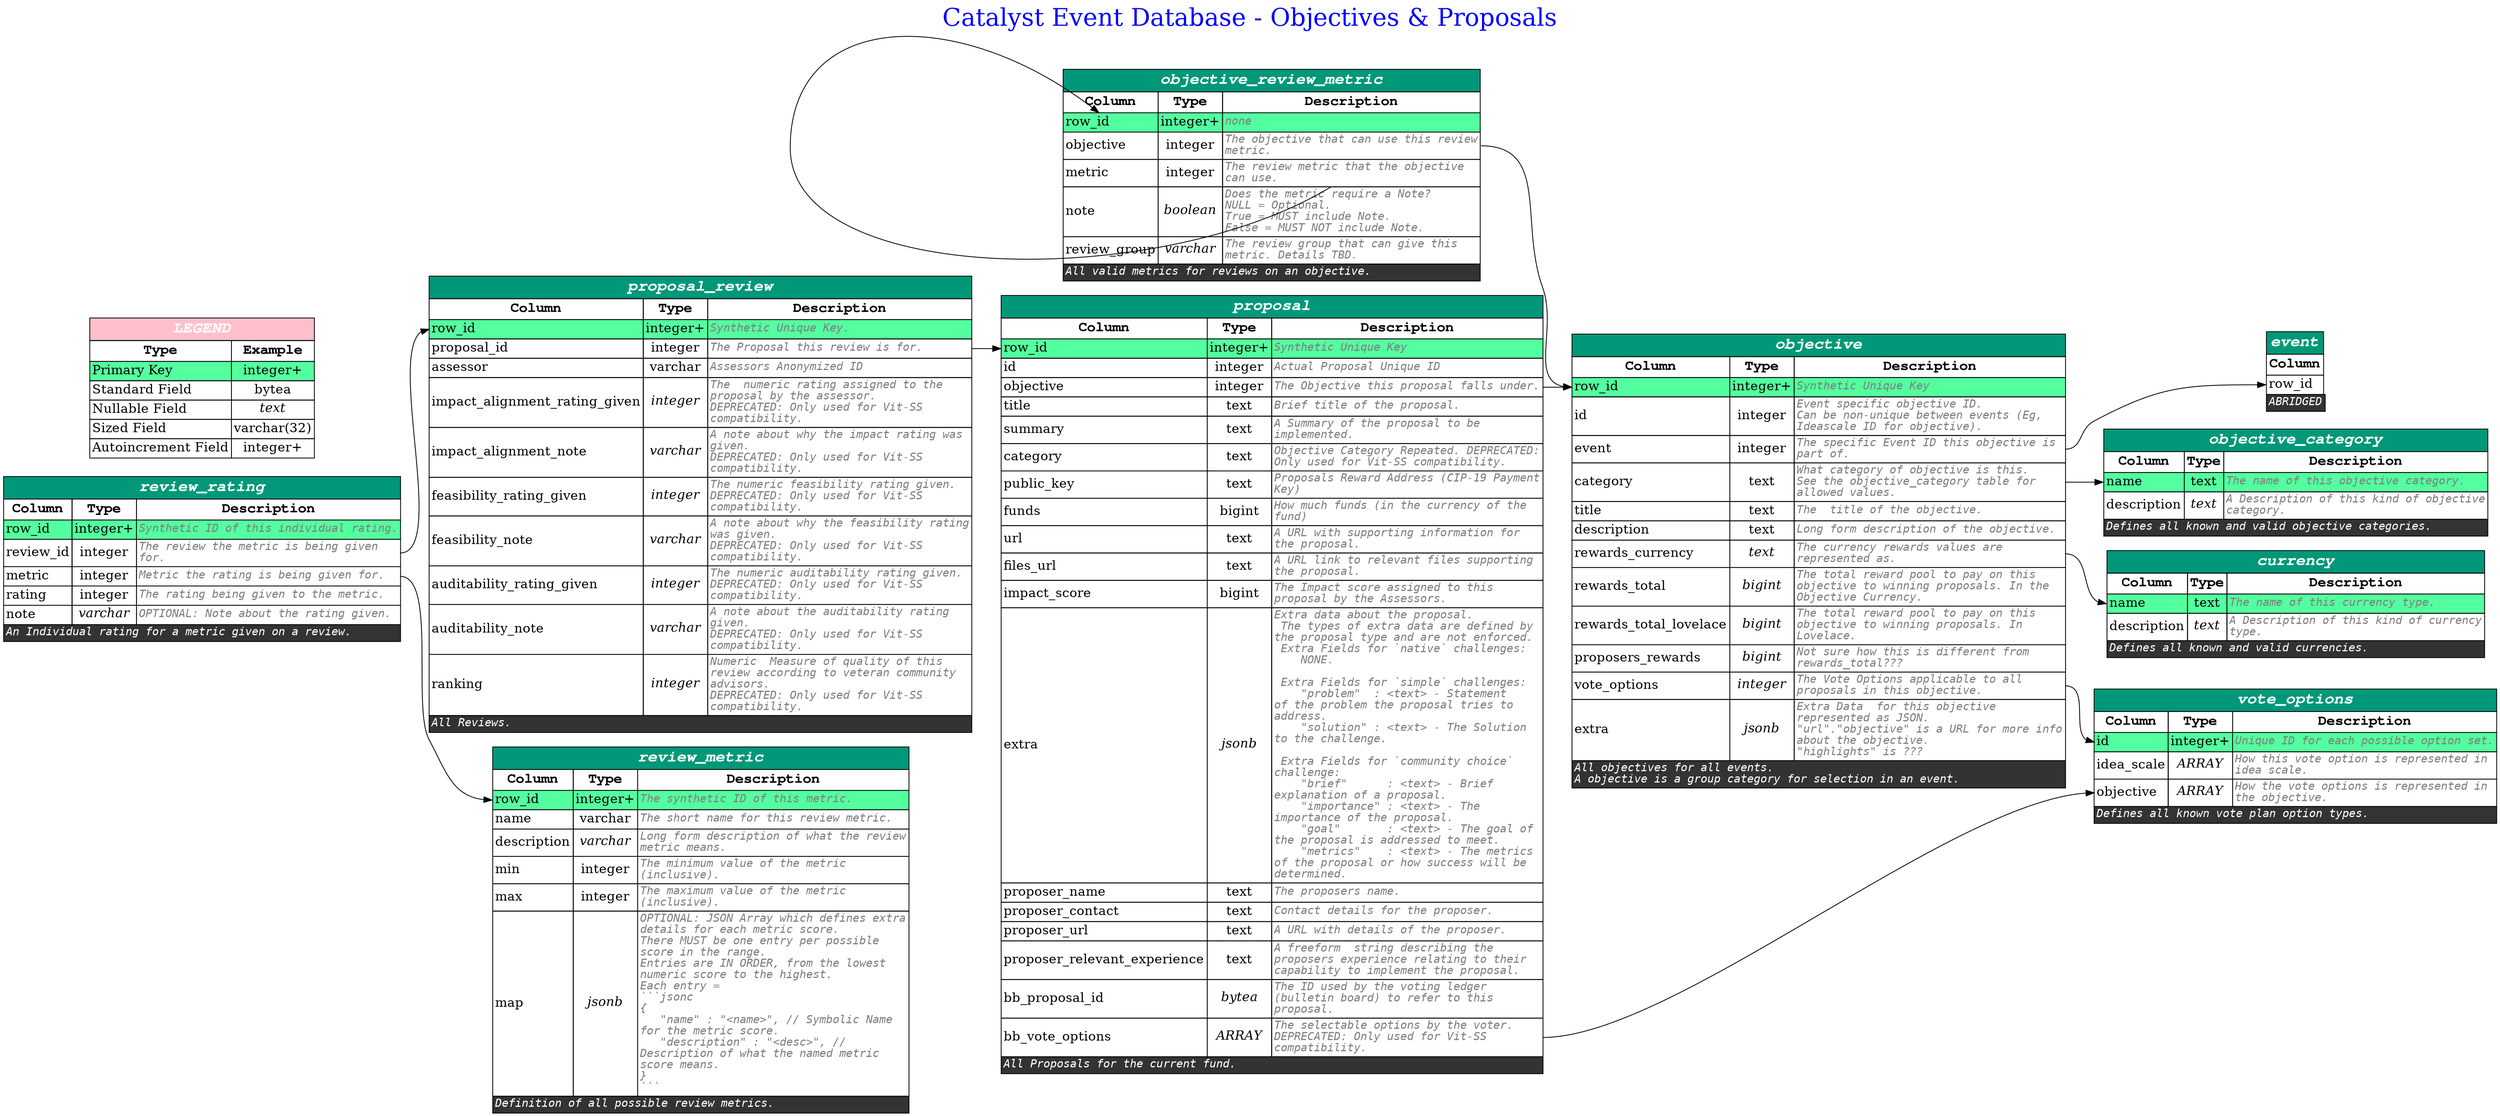 digraph erd {

    
    label = "Catalyst Event Database - Objectives & Proposals"
    labelloc = t
    fontsize = 30
    fontcolor = blue
    

    graph [
        rankdir = "LR"
    ];

    node [
        fontsize = "16"
        shape = "plaintext"
    ];

    edge [
    ];

    
        

    "currency" [shape=plain label=<
        <table border='0' cellborder='1' cellspacing='0' >
            <tr>
                <td colspan='3' bgcolor='#009879' port='__title'><font color='white' face='Courier bold italic' point-size='20'><b>currency</b></font></td>
            </tr>
            <tr>
                <td><font color='black' face='Courier bold' point-size='18' ><b>Column</b></font></td>
                <td><font color='black' face='Courier bold' point-size='18' ><b>Type</b></font></td>
                <td><font color='black' face='Courier bold' point-size='18' ><b>Description</b></font></td>
            </tr>

            
            <tr>
                <td port="name" bgcolor="seagreen1" align='text'><font>name</font><br align='left'/></td>
                <td  bgcolor="seagreen1" ><font>text</font></td>
                <td port="name_out" bgcolor="seagreen1" align='text'><font color='grey50' face='Monospace' point-size='14' ><i>The name of this currency type.</i><br align="left"/></font></td>
            </tr>
            
            <tr>
                <td port="description"  align='text'><font>description</font><br align='left'/></td>
                <td   ><font><i>text</i></font></td>
                <td port="description_out"  align='text'><font color='grey50' face='Monospace' point-size='14' ><i>A Description of this kind of currency<br align='left'/>type.</i><br align="left"/></font></td>
            </tr>
            

            
            <tr>
                <td colspan='3' bgcolor="grey20" align='text'><font color='white' face='Monospace' point-size='14'><i>Defines all known and valid currencies.</i><br align="left"/></font></td>
            </tr>
            

        </table>
    >];

        
    
        

    "objective" [shape=plain label=<
        <table border='0' cellborder='1' cellspacing='0' >
            <tr>
                <td colspan='3' bgcolor='#009879' port='__title'><font color='white' face='Courier bold italic' point-size='20'><b>objective</b></font></td>
            </tr>
            <tr>
                <td><font color='black' face='Courier bold' point-size='18' ><b>Column</b></font></td>
                <td><font color='black' face='Courier bold' point-size='18' ><b>Type</b></font></td>
                <td><font color='black' face='Courier bold' point-size='18' ><b>Description</b></font></td>
            </tr>

            
            <tr>
                <td port="row_id" bgcolor="seagreen1" align='text'><font>row_id</font><br align='left'/></td>
                <td  bgcolor="seagreen1" ><font>integer+</font></td>
                <td port="row_id_out" bgcolor="seagreen1" align='text'><font color='grey50' face='Monospace' point-size='14' ><i>Synthetic Unique Key</i><br align="left"/></font></td>
            </tr>
            
            <tr>
                <td port="id"  align='text'><font>id</font><br align='left'/></td>
                <td   ><font>integer</font></td>
                <td port="id_out"  align='text'><font color='grey50' face='Monospace' point-size='14' ><i>Event specific objective ID.<br align='left'/>Can be non-unique between events (Eg,<br align='left'/>Ideascale ID for objective).</i><br align="left"/></font></td>
            </tr>
            
            <tr>
                <td port="event"  align='text'><font>event</font><br align='left'/></td>
                <td   ><font>integer</font></td>
                <td port="event_out"  align='text'><font color='grey50' face='Monospace' point-size='14' ><i>The specific Event ID this objective is<br align='left'/>part of.</i><br align="left"/></font></td>
            </tr>
            
            <tr>
                <td port="category"  align='text'><font>category</font><br align='left'/></td>
                <td   ><font>text</font></td>
                <td port="category_out"  align='text'><font color='grey50' face='Monospace' point-size='14' ><i>What category of objective is this.<br align='left'/>See the objective_category table for<br align='left'/>allowed values.</i><br align="left"/></font></td>
            </tr>
            
            <tr>
                <td port="title"  align='text'><font>title</font><br align='left'/></td>
                <td   ><font>text</font></td>
                <td port="title_out"  align='text'><font color='grey50' face='Monospace' point-size='14' ><i>The  title of the objective.</i><br align="left"/></font></td>
            </tr>
            
            <tr>
                <td port="description"  align='text'><font>description</font><br align='left'/></td>
                <td   ><font>text</font></td>
                <td port="description_out"  align='text'><font color='grey50' face='Monospace' point-size='14' ><i>Long form description of the objective.</i><br align="left"/></font></td>
            </tr>
            
            <tr>
                <td port="rewards_currency"  align='text'><font>rewards_currency</font><br align='left'/></td>
                <td   ><font><i>text</i></font></td>
                <td port="rewards_currency_out"  align='text'><font color='grey50' face='Monospace' point-size='14' ><i>The currency rewards values are<br align='left'/>represented as.</i><br align="left"/></font></td>
            </tr>
            
            <tr>
                <td port="rewards_total"  align='text'><font>rewards_total</font><br align='left'/></td>
                <td   ><font><i>bigint</i></font></td>
                <td port="rewards_total_out"  align='text'><font color='grey50' face='Monospace' point-size='14' ><i>The total reward pool to pay on this<br align='left'/>objective to winning proposals. In the<br align='left'/>Objective Currency.</i><br align="left"/></font></td>
            </tr>
            
            <tr>
                <td port="rewards_total_lovelace"  align='text'><font>rewards_total_lovelace</font><br align='left'/></td>
                <td   ><font><i>bigint</i></font></td>
                <td port="rewards_total_lovelace_out"  align='text'><font color='grey50' face='Monospace' point-size='14' ><i>The total reward pool to pay on this<br align='left'/>objective to winning proposals. In<br align='left'/>Lovelace.</i><br align="left"/></font></td>
            </tr>
            
            <tr>
                <td port="proposers_rewards"  align='text'><font>proposers_rewards</font><br align='left'/></td>
                <td   ><font><i>bigint</i></font></td>
                <td port="proposers_rewards_out"  align='text'><font color='grey50' face='Monospace' point-size='14' ><i>Not sure how this is different from<br align='left'/>rewards_total???</i><br align="left"/></font></td>
            </tr>
            
            <tr>
                <td port="vote_options"  align='text'><font>vote_options</font><br align='left'/></td>
                <td   ><font><i>integer</i></font></td>
                <td port="vote_options_out"  align='text'><font color='grey50' face='Monospace' point-size='14' ><i>The Vote Options applicable to all<br align='left'/>proposals in this objective.</i><br align="left"/></font></td>
            </tr>
            
            <tr>
                <td port="extra"  align='text'><font>extra</font><br align='left'/></td>
                <td   ><font><i>jsonb</i></font></td>
                <td port="extra_out"  align='text'><font color='grey50' face='Monospace' point-size='14' ><i>Extra Data  for this objective<br align='left'/>represented as JSON.<br align='left'/>&quot;url&quot;.&quot;objective&quot; is a URL for more info<br align='left'/>about the objective.<br align='left'/>&quot;highlights&quot; is ???</i><br align="left"/></font></td>
            </tr>
            

            
            <tr>
                <td colspan='3' bgcolor="grey20" align='text'><font color='white' face='Monospace' point-size='14'><i>All objectives for all events.<br align='left'/>A objective is a group category for selection in an event.</i><br align="left"/></font></td>
            </tr>
            

        </table>
    >];

        
    
        

    "objective_category" [shape=plain label=<
        <table border='0' cellborder='1' cellspacing='0' >
            <tr>
                <td colspan='3' bgcolor='#009879' port='__title'><font color='white' face='Courier bold italic' point-size='20'><b>objective_category</b></font></td>
            </tr>
            <tr>
                <td><font color='black' face='Courier bold' point-size='18' ><b>Column</b></font></td>
                <td><font color='black' face='Courier bold' point-size='18' ><b>Type</b></font></td>
                <td><font color='black' face='Courier bold' point-size='18' ><b>Description</b></font></td>
            </tr>

            
            <tr>
                <td port="name" bgcolor="seagreen1" align='text'><font>name</font><br align='left'/></td>
                <td  bgcolor="seagreen1" ><font>text</font></td>
                <td port="name_out" bgcolor="seagreen1" align='text'><font color='grey50' face='Monospace' point-size='14' ><i>The name of this objective category.</i><br align="left"/></font></td>
            </tr>
            
            <tr>
                <td port="description"  align='text'><font>description</font><br align='left'/></td>
                <td   ><font><i>text</i></font></td>
                <td port="description_out"  align='text'><font color='grey50' face='Monospace' point-size='14' ><i>A Description of this kind of objective<br align='left'/>category.</i><br align="left"/></font></td>
            </tr>
            

            
            <tr>
                <td colspan='3' bgcolor="grey20" align='text'><font color='white' face='Monospace' point-size='14'><i>Defines all known and valid objective categories.</i><br align="left"/></font></td>
            </tr>
            

        </table>
    >];

        
    
        

    "objective_review_metric" [shape=plain label=<
        <table border='0' cellborder='1' cellspacing='0' >
            <tr>
                <td colspan='3' bgcolor='#009879' port='__title'><font color='white' face='Courier bold italic' point-size='20'><b>objective_review_metric</b></font></td>
            </tr>
            <tr>
                <td><font color='black' face='Courier bold' point-size='18' ><b>Column</b></font></td>
                <td><font color='black' face='Courier bold' point-size='18' ><b>Type</b></font></td>
                <td><font color='black' face='Courier bold' point-size='18' ><b>Description</b></font></td>
            </tr>

            
            <tr>
                <td port="row_id" bgcolor="seagreen1" align='text'><font>row_id</font><br align='left'/></td>
                <td  bgcolor="seagreen1" ><font>integer+</font></td>
                <td port="row_id_out" bgcolor="seagreen1" align='text'><font color='grey50' face='Monospace' point-size='14' ><i>none</i><br align="left"/></font></td>
            </tr>
            
            <tr>
                <td port="objective"  align='text'><font>objective</font><br align='left'/></td>
                <td   ><font>integer</font></td>
                <td port="objective_out"  align='text'><font color='grey50' face='Monospace' point-size='14' ><i>The objective that can use this review<br align='left'/>metric.</i><br align="left"/></font></td>
            </tr>
            
            <tr>
                <td port="metric"  align='text'><font>metric</font><br align='left'/></td>
                <td   ><font>integer</font></td>
                <td port="metric_out"  align='text'><font color='grey50' face='Monospace' point-size='14' ><i>The review metric that the objective<br align='left'/>can use.</i><br align="left"/></font></td>
            </tr>
            
            <tr>
                <td port="note"  align='text'><font>note</font><br align='left'/></td>
                <td   ><font><i>boolean</i></font></td>
                <td port="note_out"  align='text'><font color='grey50' face='Monospace' point-size='14' ><i>Does the metric require a Note?<br align='left'/>NULL = Optional.<br align='left'/>True = MUST include Note.<br align='left'/>False = MUST NOT include Note.</i><br align="left"/></font></td>
            </tr>
            
            <tr>
                <td port="review_group"  align='text'><font>review_group</font><br align='left'/></td>
                <td   ><font><i>varchar</i></font></td>
                <td port="review_group_out"  align='text'><font color='grey50' face='Monospace' point-size='14' ><i>The review group that can give this<br align='left'/>metric. Details TBD.</i><br align="left"/></font></td>
            </tr>
            

            
            <tr>
                <td colspan='3' bgcolor="grey20" align='text'><font color='white' face='Monospace' point-size='14'><i>All valid metrics for reviews on an objective.</i><br align="left"/></font></td>
            </tr>
            

        </table>
    >];

        
    
        

    "proposal" [shape=plain label=<
        <table border='0' cellborder='1' cellspacing='0' >
            <tr>
                <td colspan='3' bgcolor='#009879' port='__title'><font color='white' face='Courier bold italic' point-size='20'><b>proposal</b></font></td>
            </tr>
            <tr>
                <td><font color='black' face='Courier bold' point-size='18' ><b>Column</b></font></td>
                <td><font color='black' face='Courier bold' point-size='18' ><b>Type</b></font></td>
                <td><font color='black' face='Courier bold' point-size='18' ><b>Description</b></font></td>
            </tr>

            
            <tr>
                <td port="row_id" bgcolor="seagreen1" align='text'><font>row_id</font><br align='left'/></td>
                <td  bgcolor="seagreen1" ><font>integer+</font></td>
                <td port="row_id_out" bgcolor="seagreen1" align='text'><font color='grey50' face='Monospace' point-size='14' ><i>Synthetic Unique Key</i><br align="left"/></font></td>
            </tr>
            
            <tr>
                <td port="id"  align='text'><font>id</font><br align='left'/></td>
                <td   ><font>integer</font></td>
                <td port="id_out"  align='text'><font color='grey50' face='Monospace' point-size='14' ><i>Actual Proposal Unique ID</i><br align="left"/></font></td>
            </tr>
            
            <tr>
                <td port="objective"  align='text'><font>objective</font><br align='left'/></td>
                <td   ><font>integer</font></td>
                <td port="objective_out"  align='text'><font color='grey50' face='Monospace' point-size='14' ><i>The Objective this proposal falls under.</i><br align="left"/></font></td>
            </tr>
            
            <tr>
                <td port="title"  align='text'><font>title</font><br align='left'/></td>
                <td   ><font>text</font></td>
                <td port="title_out"  align='text'><font color='grey50' face='Monospace' point-size='14' ><i>Brief title of the proposal.</i><br align="left"/></font></td>
            </tr>
            
            <tr>
                <td port="summary"  align='text'><font>summary</font><br align='left'/></td>
                <td   ><font>text</font></td>
                <td port="summary_out"  align='text'><font color='grey50' face='Monospace' point-size='14' ><i>A Summary of the proposal to be<br align='left'/>implemented.</i><br align="left"/></font></td>
            </tr>
            
            <tr>
                <td port="category"  align='text'><font>category</font><br align='left'/></td>
                <td   ><font>text</font></td>
                <td port="category_out"  align='text'><font color='grey50' face='Monospace' point-size='14' ><i>Objective Category Repeated. DEPRECATED:<br align='left'/>Only used for Vit-SS compatibility.</i><br align="left"/></font></td>
            </tr>
            
            <tr>
                <td port="public_key"  align='text'><font>public_key</font><br align='left'/></td>
                <td   ><font>text</font></td>
                <td port="public_key_out"  align='text'><font color='grey50' face='Monospace' point-size='14' ><i>Proposals Reward Address (CIP-19 Payment<br align='left'/>Key)</i><br align="left"/></font></td>
            </tr>
            
            <tr>
                <td port="funds"  align='text'><font>funds</font><br align='left'/></td>
                <td   ><font>bigint</font></td>
                <td port="funds_out"  align='text'><font color='grey50' face='Monospace' point-size='14' ><i>How much funds (in the currency of the<br align='left'/>fund)</i><br align="left"/></font></td>
            </tr>
            
            <tr>
                <td port="url"  align='text'><font>url</font><br align='left'/></td>
                <td   ><font>text</font></td>
                <td port="url_out"  align='text'><font color='grey50' face='Monospace' point-size='14' ><i>A URL with supporting information for<br align='left'/>the proposal.</i><br align="left"/></font></td>
            </tr>
            
            <tr>
                <td port="files_url"  align='text'><font>files_url</font><br align='left'/></td>
                <td   ><font>text</font></td>
                <td port="files_url_out"  align='text'><font color='grey50' face='Monospace' point-size='14' ><i>A URL link to relevant files supporting<br align='left'/>the proposal.</i><br align="left"/></font></td>
            </tr>
            
            <tr>
                <td port="impact_score"  align='text'><font>impact_score</font><br align='left'/></td>
                <td   ><font>bigint</font></td>
                <td port="impact_score_out"  align='text'><font color='grey50' face='Monospace' point-size='14' ><i>The Impact score assigned to this<br align='left'/>proposal by the Assessors.</i><br align="left"/></font></td>
            </tr>
            
            <tr>
                <td port="extra"  align='text'><font>extra</font><br align='left'/></td>
                <td   ><font><i>jsonb</i></font></td>
                <td port="extra_out"  align='text'><font color='grey50' face='Monospace' point-size='14' ><i>Extra data about the proposal.<br align='left'/> The types of extra data are defined by<br align='left'/>the proposal type and are not enforced.<br align='left'/> Extra Fields for `native` challenges:<br align='left'/>    NONE.<br align='left'/><br align='left'/> Extra Fields for `simple` challenges:<br align='left'/>    &quot;problem&quot;  : &lt;text&gt; - Statement<br align='left'/>of the problem the proposal tries to<br align='left'/>address.<br align='left'/>    &quot;solution&quot; : &lt;text&gt; - The Solution<br align='left'/>to the challenge.<br align='left'/><br align='left'/> Extra Fields for `community choice`<br align='left'/>challenge:<br align='left'/>    &quot;brief&quot;      : &lt;text&gt; - Brief<br align='left'/>explanation of a proposal.<br align='left'/>    &quot;importance&quot; : &lt;text&gt; - The<br align='left'/>importance of the proposal.<br align='left'/>    &quot;goal&quot;       : &lt;text&gt; - The goal of<br align='left'/>the proposal is addressed to meet.<br align='left'/>    &quot;metrics&quot;    : &lt;text&gt; - The metrics<br align='left'/>of the proposal or how success will be<br align='left'/>determined.</i><br align="left"/></font></td>
            </tr>
            
            <tr>
                <td port="proposer_name"  align='text'><font>proposer_name</font><br align='left'/></td>
                <td   ><font>text</font></td>
                <td port="proposer_name_out"  align='text'><font color='grey50' face='Monospace' point-size='14' ><i>The proposers name.</i><br align="left"/></font></td>
            </tr>
            
            <tr>
                <td port="proposer_contact"  align='text'><font>proposer_contact</font><br align='left'/></td>
                <td   ><font>text</font></td>
                <td port="proposer_contact_out"  align='text'><font color='grey50' face='Monospace' point-size='14' ><i>Contact details for the proposer.</i><br align="left"/></font></td>
            </tr>
            
            <tr>
                <td port="proposer_url"  align='text'><font>proposer_url</font><br align='left'/></td>
                <td   ><font>text</font></td>
                <td port="proposer_url_out"  align='text'><font color='grey50' face='Monospace' point-size='14' ><i>A URL with details of the proposer.</i><br align="left"/></font></td>
            </tr>
            
            <tr>
                <td port="proposer_relevant_experience"  align='text'><font>proposer_relevant_experience</font><br align='left'/></td>
                <td   ><font>text</font></td>
                <td port="proposer_relevant_experience_out"  align='text'><font color='grey50' face='Monospace' point-size='14' ><i>A freeform  string describing the<br align='left'/>proposers experience relating to their<br align='left'/>capability to implement the proposal.</i><br align="left"/></font></td>
            </tr>
            
            <tr>
                <td port="bb_proposal_id"  align='text'><font>bb_proposal_id</font><br align='left'/></td>
                <td   ><font><i>bytea</i></font></td>
                <td port="bb_proposal_id_out"  align='text'><font color='grey50' face='Monospace' point-size='14' ><i>The ID used by the voting ledger<br align='left'/>(bulletin board) to refer to this<br align='left'/>proposal.</i><br align="left"/></font></td>
            </tr>
            
            <tr>
                <td port="bb_vote_options"  align='text'><font>bb_vote_options</font><br align='left'/></td>
                <td   ><font><i>ARRAY</i></font></td>
                <td port="bb_vote_options_out"  align='text'><font color='grey50' face='Monospace' point-size='14' ><i>The selectable options by the voter.<br align='left'/>DEPRECATED: Only used for Vit-SS<br align='left'/>compatibility.</i><br align="left"/></font></td>
            </tr>
            

            
            <tr>
                <td colspan='3' bgcolor="grey20" align='text'><font color='white' face='Monospace' point-size='14'><i>All Proposals for the current fund.</i><br align="left"/></font></td>
            </tr>
            

        </table>
    >];

        
    
        

    "proposal_review" [shape=plain label=<
        <table border='0' cellborder='1' cellspacing='0' >
            <tr>
                <td colspan='3' bgcolor='#009879' port='__title'><font color='white' face='Courier bold italic' point-size='20'><b>proposal_review</b></font></td>
            </tr>
            <tr>
                <td><font color='black' face='Courier bold' point-size='18' ><b>Column</b></font></td>
                <td><font color='black' face='Courier bold' point-size='18' ><b>Type</b></font></td>
                <td><font color='black' face='Courier bold' point-size='18' ><b>Description</b></font></td>
            </tr>

            
            <tr>
                <td port="row_id" bgcolor="seagreen1" align='text'><font>row_id</font><br align='left'/></td>
                <td  bgcolor="seagreen1" ><font>integer+</font></td>
                <td port="row_id_out" bgcolor="seagreen1" align='text'><font color='grey50' face='Monospace' point-size='14' ><i>Synthetic Unique Key.</i><br align="left"/></font></td>
            </tr>
            
            <tr>
                <td port="proposal_id"  align='text'><font>proposal_id</font><br align='left'/></td>
                <td   ><font>integer</font></td>
                <td port="proposal_id_out"  align='text'><font color='grey50' face='Monospace' point-size='14' ><i>The Proposal this review is for.</i><br align="left"/></font></td>
            </tr>
            
            <tr>
                <td port="assessor"  align='text'><font>assessor</font><br align='left'/></td>
                <td   ><font>varchar</font></td>
                <td port="assessor_out"  align='text'><font color='grey50' face='Monospace' point-size='14' ><i>Assessors Anonymized ID</i><br align="left"/></font></td>
            </tr>
            
            <tr>
                <td port="impact_alignment_rating_given"  align='text'><font>impact_alignment_rating_given</font><br align='left'/></td>
                <td   ><font><i>integer</i></font></td>
                <td port="impact_alignment_rating_given_out"  align='text'><font color='grey50' face='Monospace' point-size='14' ><i>The  numeric rating assigned to the<br align='left'/>proposal by the assessor.<br align='left'/>DEPRECATED: Only used for Vit-SS<br align='left'/>compatibility.</i><br align="left"/></font></td>
            </tr>
            
            <tr>
                <td port="impact_alignment_note"  align='text'><font>impact_alignment_note</font><br align='left'/></td>
                <td   ><font><i>varchar</i></font></td>
                <td port="impact_alignment_note_out"  align='text'><font color='grey50' face='Monospace' point-size='14' ><i>A note about why the impact rating was<br align='left'/>given.<br align='left'/>DEPRECATED: Only used for Vit-SS<br align='left'/>compatibility.</i><br align="left"/></font></td>
            </tr>
            
            <tr>
                <td port="feasibility_rating_given"  align='text'><font>feasibility_rating_given</font><br align='left'/></td>
                <td   ><font><i>integer</i></font></td>
                <td port="feasibility_rating_given_out"  align='text'><font color='grey50' face='Monospace' point-size='14' ><i>The numeric feasibility rating given.<br align='left'/>DEPRECATED: Only used for Vit-SS<br align='left'/>compatibility.</i><br align="left"/></font></td>
            </tr>
            
            <tr>
                <td port="feasibility_note"  align='text'><font>feasibility_note</font><br align='left'/></td>
                <td   ><font><i>varchar</i></font></td>
                <td port="feasibility_note_out"  align='text'><font color='grey50' face='Monospace' point-size='14' ><i>A note about why the feasibility rating<br align='left'/>was given.<br align='left'/>DEPRECATED: Only used for Vit-SS<br align='left'/>compatibility.</i><br align="left"/></font></td>
            </tr>
            
            <tr>
                <td port="auditability_rating_given"  align='text'><font>auditability_rating_given</font><br align='left'/></td>
                <td   ><font><i>integer</i></font></td>
                <td port="auditability_rating_given_out"  align='text'><font color='grey50' face='Monospace' point-size='14' ><i>The numeric auditability rating given.<br align='left'/>DEPRECATED: Only used for Vit-SS<br align='left'/>compatibility.</i><br align="left"/></font></td>
            </tr>
            
            <tr>
                <td port="auditability_note"  align='text'><font>auditability_note</font><br align='left'/></td>
                <td   ><font><i>varchar</i></font></td>
                <td port="auditability_note_out"  align='text'><font color='grey50' face='Monospace' point-size='14' ><i>A note about the auditability rating<br align='left'/>given.<br align='left'/>DEPRECATED: Only used for Vit-SS<br align='left'/>compatibility.</i><br align="left"/></font></td>
            </tr>
            
            <tr>
                <td port="ranking"  align='text'><font>ranking</font><br align='left'/></td>
                <td   ><font><i>integer</i></font></td>
                <td port="ranking_out"  align='text'><font color='grey50' face='Monospace' point-size='14' ><i>Numeric  Measure of quality of this<br align='left'/>review according to veteran community<br align='left'/>advisors.<br align='left'/>DEPRECATED: Only used for Vit-SS<br align='left'/>compatibility.</i><br align="left"/></font></td>
            </tr>
            

            
            <tr>
                <td colspan='3' bgcolor="grey20" align='text'><font color='white' face='Monospace' point-size='14'><i>All Reviews.</i><br align="left"/></font></td>
            </tr>
            

        </table>
    >];

        
    
        

    "review_metric" [shape=plain label=<
        <table border='0' cellborder='1' cellspacing='0' >
            <tr>
                <td colspan='3' bgcolor='#009879' port='__title'><font color='white' face='Courier bold italic' point-size='20'><b>review_metric</b></font></td>
            </tr>
            <tr>
                <td><font color='black' face='Courier bold' point-size='18' ><b>Column</b></font></td>
                <td><font color='black' face='Courier bold' point-size='18' ><b>Type</b></font></td>
                <td><font color='black' face='Courier bold' point-size='18' ><b>Description</b></font></td>
            </tr>

            
            <tr>
                <td port="row_id" bgcolor="seagreen1" align='text'><font>row_id</font><br align='left'/></td>
                <td  bgcolor="seagreen1" ><font>integer+</font></td>
                <td port="row_id_out" bgcolor="seagreen1" align='text'><font color='grey50' face='Monospace' point-size='14' ><i>The synthetic ID of this metric.</i><br align="left"/></font></td>
            </tr>
            
            <tr>
                <td port="name"  align='text'><font>name</font><br align='left'/></td>
                <td   ><font>varchar</font></td>
                <td port="name_out"  align='text'><font color='grey50' face='Monospace' point-size='14' ><i>The short name for this review metric.</i><br align="left"/></font></td>
            </tr>
            
            <tr>
                <td port="description"  align='text'><font>description</font><br align='left'/></td>
                <td   ><font><i>varchar</i></font></td>
                <td port="description_out"  align='text'><font color='grey50' face='Monospace' point-size='14' ><i>Long form description of what the review<br align='left'/>metric means.</i><br align="left"/></font></td>
            </tr>
            
            <tr>
                <td port="min"  align='text'><font>min</font><br align='left'/></td>
                <td   ><font>integer</font></td>
                <td port="min_out"  align='text'><font color='grey50' face='Monospace' point-size='14' ><i>The minimum value of the metric<br align='left'/>(inclusive).</i><br align="left"/></font></td>
            </tr>
            
            <tr>
                <td port="max"  align='text'><font>max</font><br align='left'/></td>
                <td   ><font>integer</font></td>
                <td port="max_out"  align='text'><font color='grey50' face='Monospace' point-size='14' ><i>The maximum value of the metric<br align='left'/>(inclusive).</i><br align="left"/></font></td>
            </tr>
            
            <tr>
                <td port="map"  align='text'><font>map</font><br align='left'/></td>
                <td   ><font><i>jsonb</i></font></td>
                <td port="map_out"  align='text'><font color='grey50' face='Monospace' point-size='14' ><i>OPTIONAL: JSON Array which defines extra<br align='left'/>details for each metric score.<br align='left'/>There MUST be one entry per possible<br align='left'/>score in the range.<br align='left'/>Entries are IN ORDER, from the lowest<br align='left'/>numeric score to the highest.<br align='left'/>Each entry =<br align='left'/>```jsonc<br align='left'/>{<br align='left'/>   &quot;name&quot; : &quot;&lt;name&gt;&quot;, &#x2f;&#x2f; Symbolic Name<br align='left'/>for the metric score.<br align='left'/>   &quot;description&quot; : &quot;&lt;desc&gt;&quot;, &#x2f;&#x2f;<br align='left'/>Description of what the named metric<br align='left'/>score means.<br align='left'/>}<br align='left'/>```</i><br align="left"/></font></td>
            </tr>
            

            
            <tr>
                <td colspan='3' bgcolor="grey20" align='text'><font color='white' face='Monospace' point-size='14'><i>Definition of all possible review metrics.</i><br align="left"/></font></td>
            </tr>
            

        </table>
    >];

        
    
        

    "review_rating" [shape=plain label=<
        <table border='0' cellborder='1' cellspacing='0' >
            <tr>
                <td colspan='3' bgcolor='#009879' port='__title'><font color='white' face='Courier bold italic' point-size='20'><b>review_rating</b></font></td>
            </tr>
            <tr>
                <td><font color='black' face='Courier bold' point-size='18' ><b>Column</b></font></td>
                <td><font color='black' face='Courier bold' point-size='18' ><b>Type</b></font></td>
                <td><font color='black' face='Courier bold' point-size='18' ><b>Description</b></font></td>
            </tr>

            
            <tr>
                <td port="row_id" bgcolor="seagreen1" align='text'><font>row_id</font><br align='left'/></td>
                <td  bgcolor="seagreen1" ><font>integer+</font></td>
                <td port="row_id_out" bgcolor="seagreen1" align='text'><font color='grey50' face='Monospace' point-size='14' ><i>Synthetic ID of this individual rating.</i><br align="left"/></font></td>
            </tr>
            
            <tr>
                <td port="review_id"  align='text'><font>review_id</font><br align='left'/></td>
                <td   ><font>integer</font></td>
                <td port="review_id_out"  align='text'><font color='grey50' face='Monospace' point-size='14' ><i>The review the metric is being given<br align='left'/>for.</i><br align="left"/></font></td>
            </tr>
            
            <tr>
                <td port="metric"  align='text'><font>metric</font><br align='left'/></td>
                <td   ><font>integer</font></td>
                <td port="metric_out"  align='text'><font color='grey50' face='Monospace' point-size='14' ><i>Metric the rating is being given for.</i><br align="left"/></font></td>
            </tr>
            
            <tr>
                <td port="rating"  align='text'><font>rating</font><br align='left'/></td>
                <td   ><font>integer</font></td>
                <td port="rating_out"  align='text'><font color='grey50' face='Monospace' point-size='14' ><i>The rating being given to the metric.</i><br align="left"/></font></td>
            </tr>
            
            <tr>
                <td port="note"  align='text'><font>note</font><br align='left'/></td>
                <td   ><font><i>varchar</i></font></td>
                <td port="note_out"  align='text'><font color='grey50' face='Monospace' point-size='14' ><i>OPTIONAL: Note about the rating given.</i><br align="left"/></font></td>
            </tr>
            

            
            <tr>
                <td colspan='3' bgcolor="grey20" align='text'><font color='white' face='Monospace' point-size='14'><i>An Individual rating for a metric given on a review.</i><br align="left"/></font></td>
            </tr>
            

        </table>
    >];

        
    
        

    "vote_options" [shape=plain label=<
        <table border='0' cellborder='1' cellspacing='0' >
            <tr>
                <td colspan='3' bgcolor='#009879' port='__title'><font color='white' face='Courier bold italic' point-size='20'><b>vote_options</b></font></td>
            </tr>
            <tr>
                <td><font color='black' face='Courier bold' point-size='18' ><b>Column</b></font></td>
                <td><font color='black' face='Courier bold' point-size='18' ><b>Type</b></font></td>
                <td><font color='black' face='Courier bold' point-size='18' ><b>Description</b></font></td>
            </tr>

            
            <tr>
                <td port="id" bgcolor="seagreen1" align='text'><font>id</font><br align='left'/></td>
                <td  bgcolor="seagreen1" ><font>integer+</font></td>
                <td port="id_out" bgcolor="seagreen1" align='text'><font color='grey50' face='Monospace' point-size='14' ><i>Unique ID for each possible option set.</i><br align="left"/></font></td>
            </tr>
            
            <tr>
                <td port="idea_scale"  align='text'><font>idea_scale</font><br align='left'/></td>
                <td   ><font><i>ARRAY</i></font></td>
                <td port="idea_scale_out"  align='text'><font color='grey50' face='Monospace' point-size='14' ><i>How this vote option is represented in<br align='left'/>idea scale.</i><br align="left"/></font></td>
            </tr>
            
            <tr>
                <td port="objective"  align='text'><font>objective</font><br align='left'/></td>
                <td   ><font><i>ARRAY</i></font></td>
                <td port="objective_out"  align='text'><font color='grey50' face='Monospace' point-size='14' ><i>How the vote options is represented in<br align='left'/>the objective.</i><br align="left"/></font></td>
            </tr>
            

            
            <tr>
                <td colspan='3' bgcolor="grey20" align='text'><font color='white' face='Monospace' point-size='14'><i>Defines all known vote plan option types.</i><br align="left"/></font></td>
            </tr>
            

        </table>
    >];

        
    

    

    "event" [label=<
        <table border='0' cellborder='1' cellspacing='0'>
            <tr>
                <td bgcolor='#009879' port='__title'><font color='white' face='Courier bold italic' point-size='20'><b>event</b></font></td>
            </tr>
            <tr>
                <td><font color='black' face='Courier bold' point-size='18' ><b>Column</b></font></td>
            </tr>

            
            <tr>
                <td port="row_id"  align='text'><font>row_id</font><br align='left'/></td>
            </tr>
            

            <tr>
                <td colspan='3' bgcolor="grey20" align='text'><font color='white' face='Monospace' point-size='14'><i>ABRIDGED</i><br align="left"/></font></td>
            </tr>
        </table>
    >];

    


    "LEGEND" [label=<
        <table border='0' cellborder='1' cellspacing='0'>
            <tr>
                <td colspan='2' bgcolor='Pink' port='__title'><font color='white' face='Courier bold italic' point-size='20'><b>LEGEND</b></font></td>
            </tr>
            <tr>
                <td><font color='black' face='Courier bold' point-size='18'><b>Type</b></font></td>
                <td><font color='black' face='Courier bold' point-size='18'><b>Example</b></font></td>
            </tr>

            <tr>
                <td align='text' bgcolor="seagreen1" ><font>Primary Key</font><br align='left'/></td>
                <td  bgcolor="seagreen1" ><font>integer+</font></td>
            </tr>


            <tr>
                <td align='text'><font>Standard Field</font><br align='left'/></td>
                <td><font>bytea</font></td>
            </tr>

            <tr>
                <td align='text'><font>Nullable Field</font><br align='left'/></td>
                <td><font><i>text</i></font></td>
            </tr>

            <tr>
                <td align='text'><font>Sized Field</font><br align='left'/></td>
                <td><font>varchar(32)</font></td>
            </tr>

            <tr>
                <td align='text'><font>Autoincrement Field</font><br align='left'/></td>
                <td><font>integer+</font></td>
            </tr>

        </table>
    >];

    
    "objective":"event_out" -> "event":"row_id"
    
    "objective":"category_out" -> "objective_category":"name"
    
    "objective":"rewards_currency_out" -> "currency":"name"
    
    "objective":"vote_options_out" -> "vote_options":"id"
    
    "proposal":"objective_out" -> "objective":"row_id"
    
    "proposal":"bb_vote_options_out" -> "vote_options":"objective"
    
    "proposal_review":"proposal_id_out" -> "proposal":"row_id"
    
    "objective_review_metric":"objective_out" -> "objective":"row_id"
    
    "objective_review_metric":"metric_out" -> "objective_review_metric":"row_id"
    
    "review_rating":"review_id_out" -> "proposal_review":"row_id"
    
    "review_rating":"metric_out" -> "review_metric":"row_id"
    


}
